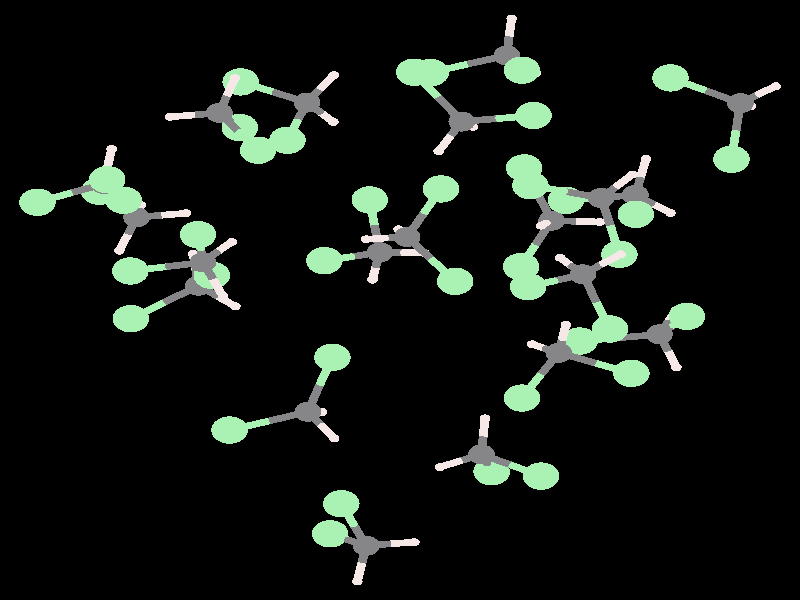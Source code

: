 #include "colors.inc"
#include "finish.inc"

global_settings {assumed_gamma 1 max_trace_level 6}
background {color White transmit 1.0}
camera {orthographic angle 0
  right -17.98*x up 17.99*y
  direction 50.00*z
  location <0,0,50.00> look_at <0,0,0>}


light_source {<  2.00,   3.00,  40.00> color White
  area_light <0.70, 0, 0>, <0, 0.70, 0>, 3, 3
  adaptive 1 jitter}
// no fog
#declare simple = finish {phong 0.7}
#declare pale = finish {ambient 0.5 diffuse 0.85 roughness 0.001 specular 0.200 }
#declare intermediate = finish {ambient 0.3 diffuse 0.6 specular 0.1 roughness 0.04}
#declare vmd = finish {ambient 0.0 diffuse 0.65 phong 0.1 phong_size 40.0 specular 0.5 }
#declare jmol = finish {ambient 0.2 diffuse 0.6 specular 1 roughness 0.001 metallic}
#declare ase2 = finish {ambient 0.05 brilliance 3 diffuse 0.6 metallic specular 0.7 roughness 0.04 reflection 0.15}
#declare ase3 = finish {ambient 0.15 brilliance 2 diffuse 0.6 metallic specular 1.0 roughness 0.001 reflection 0.0}
#declare glass = finish {ambient 0.05 diffuse 0.3 specular 1.0 roughness 0.001}
#declare glass2 = finish {ambient 0.01 diffuse 0.3 specular 1.0 reflection 0.25 roughness 0.001}
#declare Rcell = 0.050;
#declare Rbond = 0.100;

#macro atom(LOC, R, COL, TRANS, FIN)
  sphere{LOC, R texture{pigment{color COL transmit TRANS} finish{FIN}}}
#end
#macro constrain(LOC, R, COL, TRANS FIN)
union{torus{R, Rcell rotate 45*z texture{pigment{color COL transmit TRANS} finish{FIN}}}
     torus{R, Rcell rotate -45*z texture{pigment{color COL transmit TRANS} finish{FIN}}}
     translate LOC}
#end

// no cell vertices
atom(<  4.52,   3.06,  -8.12>, 0.30, rgb <0.24, 0.24, 0.25>, 0.0, jmol) // #0
atom(<  4.93,   1.37,  -7.82>, 0.41, rgb <0.40, 0.89, 0.45>, 0.0, jmol) // #1
atom(<  2.93,   3.43,  -7.36>, 0.41, rgb <0.40, 0.89, 0.45>, 0.0, jmol) // #2
atom(<  4.54,   3.22,  -9.19>, 0.12, rgb <0.91, 0.81, 0.79>, 0.0, jmol) // #3
atom(<  5.22,   3.76,  -7.59>, 0.12, rgb <0.91, 0.81, 0.79>, 0.0, jmol) // #4
atom(< -2.07,  -3.35, -12.20>, 0.30, rgb <0.24, 0.24, 0.25>, 0.0, jmol) // #5
atom(< -1.52,  -1.72, -11.45>, 0.41, rgb <0.40, 0.89, 0.45>, 0.0, jmol) // #6
atom(< -3.83,  -3.90, -11.99>, 0.41, rgb <0.40, 0.89, 0.45>, 0.0, jmol) // #7
atom(< -1.48,  -4.15, -11.71>, 0.12, rgb <0.91, 0.81, 0.79>, 0.0, jmol) // #8
atom(< -1.75,  -3.36, -13.26>, 0.12, rgb <0.91, 0.81, 0.79>, 0.0, jmol) // #9
atom(<  3.41,   2.38, -17.74>, 0.30, rgb <0.24, 0.24, 0.25>, 0.0, jmol) // #10
atom(<  2.79,   3.96, -18.17>, 0.41, rgb <0.40, 0.89, 0.45>, 0.0, jmol) // #11
atom(<  2.72,   1.00, -18.57>, 0.41, rgb <0.40, 0.89, 0.45>, 0.0, jmol) // #12
atom(<  3.17,   2.23, -16.67>, 0.12, rgb <0.91, 0.81, 0.79>, 0.0, jmol) // #13
atom(<  4.49,   2.34, -17.91>, 0.12, rgb <0.91, 0.81, 0.79>, 0.0, jmol) // #14
atom(< -6.66,   3.48, -15.68>, 0.30, rgb <0.24, 0.24, 0.25>, 0.0, jmol) // #15
atom(< -8.15,   2.93, -15.01>, 0.41, rgb <0.40, 0.89, 0.45>, 0.0, jmol) // #16
atom(< -6.76,   3.26, -17.43>, 0.41, rgb <0.40, 0.89, 0.45>, 0.0, jmol) // #17
atom(< -5.82,   2.84, -15.24>, 0.12, rgb <0.91, 0.81, 0.79>, 0.0, jmol) // #18
atom(< -6.48,   4.53, -15.40>, 0.12, rgb <0.91, 0.81, 0.79>, 0.0, jmol) // #19
atom(< -4.53,   0.43, -11.69>, 0.30, rgb <0.24, 0.24, 0.25>, 0.0, jmol) // #20
atom(< -4.23,   0.74,  -9.90>, 0.41, rgb <0.40, 0.89, 0.45>, 0.0, jmol) // #21
atom(< -6.05,  -0.56, -11.93>, 0.41, rgb <0.40, 0.89, 0.45>, 0.0, jmol) // #22
atom(< -3.70,  -0.19, -12.16>, 0.12, rgb <0.91, 0.81, 0.79>, 0.0, jmol) // #23
atom(< -4.65,   1.38, -12.22>, 0.12, rgb <0.91, 0.81, 0.79>, 0.0, jmol) // #24
atom(<  7.65,   5.90,  -6.62>, 0.30, rgb <0.24, 0.24, 0.25>, 0.0, jmol) // #25
atom(<  7.45,   4.22,  -6.10>, 0.41, rgb <0.40, 0.89, 0.45>, 0.0, jmol) // #26
atom(<  6.08,   6.66,  -6.45>, 0.41, rgb <0.40, 0.89, 0.45>, 0.0, jmol) // #27
atom(<  7.89,   5.81,  -7.71>, 0.12, rgb <0.91, 0.81, 0.79>, 0.0, jmol) // #28
atom(<  8.44,   6.41,  -6.04>, 0.12, rgb <0.91, 0.81, 0.79>, 0.0, jmol) // #29
atom(< -2.09,   5.92, -15.47>, 0.30, rgb <0.24, 0.24, 0.25>, 0.0, jmol) // #30
atom(< -3.58,   6.54, -16.26>, 0.41, rgb <0.40, 0.89, 0.45>, 0.0, jmol) // #31
atom(< -2.53,   4.79, -14.18>, 0.41, rgb <0.40, 0.89, 0.45>, 0.0, jmol) // #32
atom(< -1.49,   6.74, -15.07>, 0.12, rgb <0.91, 0.81, 0.79>, 0.0, jmol) // #33
atom(< -1.50,   5.34, -16.25>, 0.12, rgb <0.91, 0.81, 0.79>, 0.0, jmol) // #34
atom(< -5.92,   2.48,  -7.92>, 0.30, rgb <0.24, 0.24, 0.25>, 0.0, jmol) // #35
atom(< -6.21,   2.99,  -6.24>, 0.41, rgb <0.40, 0.89, 0.45>, 0.0, jmol) // #36
atom(< -6.58,   3.61,  -9.16>, 0.41, rgb <0.40, 0.89, 0.45>, 0.0, jmol) // #37
atom(< -6.31,   1.48,  -8.07>, 0.12, rgb <0.91, 0.81, 0.79>, 0.0, jmol) // #38
atom(< -4.81,   2.60,  -8.02>, 0.12, rgb <0.91, 0.81, 0.79>, 0.0, jmol) // #39
atom(<  5.83,  -1.03, -12.27>, 0.30, rgb <0.24, 0.24, 0.25>, 0.0, jmol) // #40
atom(<  4.04,  -1.23, -12.30>, 0.41, rgb <0.40, 0.89, 0.45>, 0.0, jmol) // #41
atom(<  6.45,  -0.49, -10.69>, 0.41, rgb <0.40, 0.89, 0.45>, 0.0, jmol) // #42
atom(<  6.20,  -0.31, -13.01>, 0.12, rgb <0.91, 0.81, 0.79>, 0.0, jmol) // #43
atom(<  6.21,  -2.02, -12.56>, 0.12, rgb <0.91, 0.81, 0.79>, 0.0, jmol) // #44
atom(< -4.43,   1.13,  -2.31>, 0.30, rgb <0.24, 0.24, 0.25>, 0.0, jmol) // #45
atom(< -6.06,   0.87,  -2.99>, 0.41, rgb <0.40, 0.89, 0.45>, 0.0, jmol) // #46
atom(< -4.54,   1.96,  -0.74>, 0.41, rgb <0.40, 0.89, 0.45>, 0.0, jmol) // #47
atom(< -3.78,   1.74,  -2.98>, 0.12, rgb <0.91, 0.81, 0.79>, 0.0, jmol) // #48
atom(< -3.98,   0.11,  -2.23>, 0.12, rgb <0.91, 0.81, 0.79>, 0.0, jmol) // #49
atom(< -0.76,  -7.37, -11.19>, 0.30, rgb <0.24, 0.24, 0.25>, 0.0, jmol) // #50
atom(< -1.32,  -6.11,  -9.97>, 0.41, rgb <0.40, 0.89, 0.45>, 0.0, jmol) // #51
atom(< -1.57,  -7.01, -12.71>, 0.41, rgb <0.40, 0.89, 0.45>, 0.0, jmol) // #52
atom(< -0.96,  -8.44, -10.91>, 0.12, rgb <0.91, 0.81, 0.79>, 0.0, jmol) // #53
atom(<  0.32,  -7.26, -11.43>, 0.12, rgb <0.91, 0.81, 0.79>, 0.0, jmol) // #54
atom(< -4.06,   5.61,  -4.61>, 0.30, rgb <0.24, 0.24, 0.25>, 0.0, jmol) // #55
atom(< -3.60,   5.17,  -6.27>, 0.41, rgb <0.40, 0.89, 0.45>, 0.0, jmol) // #56
atom(< -3.19,   4.49,  -3.55>, 0.41, rgb <0.40, 0.89, 0.45>, 0.0, jmol) // #57
atom(< -5.17,   5.49,  -4.56>, 0.12, rgb <0.91, 0.81, 0.79>, 0.0, jmol) // #58
atom(< -3.71,   6.65,  -4.41>, 0.12, rgb <0.91, 0.81, 0.79>, 0.0, jmol) // #59
atom(<  1.39,   5.35, -12.00>, 0.30, rgb <0.24, 0.24, 0.25>, 0.0, jmol) // #60
atom(<  3.00,   5.53, -11.15>, 0.41, rgb <0.40, 0.89, 0.45>, 0.0, jmol) // #61
atom(<  0.32,   6.83, -11.84>, 0.41, rgb <0.40, 0.89, 0.45>, 0.0, jmol) // #62
atom(<  0.87,   4.46, -11.64>, 0.12, rgb <0.91, 0.81, 0.79>, 0.0, jmol) // #63
atom(<  1.64,   5.19, -13.06>, 0.12, rgb <0.91, 0.81, 0.79>, 0.0, jmol) // #64
atom(<  3.57,  -1.58,  -5.18>, 0.30, rgb <0.24, 0.24, 0.25>, 0.0, jmol) // #65
atom(<  5.20,  -2.20,  -5.65>, 0.41, rgb <0.40, 0.89, 0.45>, 0.0, jmol) // #66
atom(<  2.74,  -2.94,  -4.30>, 0.41, rgb <0.40, 0.89, 0.45>, 0.0, jmol) // #67
atom(<  2.97,  -1.33,  -6.06>, 0.12, rgb <0.91, 0.81, 0.79>, 0.0, jmol) // #68
atom(<  3.73,  -0.74,  -4.43>, 0.12, rgb <0.91, 0.81, 0.79>, 0.0, jmol) // #69
atom(<  1.83,  -4.63,  -9.60>, 0.30, rgb <0.24, 0.24, 0.25>, 0.0, jmol) // #70
atom(<  2.06,  -5.15, -11.32>, 0.41, rgb <0.40, 0.89, 0.45>, 0.0, jmol) // #71
atom(<  3.17,  -5.28,  -8.65>, 0.41, rgb <0.40, 0.89, 0.45>, 0.0, jmol) // #72
atom(<  0.90,  -5.01,  -9.17>, 0.12, rgb <0.91, 0.81, 0.79>, 0.0, jmol) // #73
atom(<  1.91,  -3.55,  -9.58>, 0.12, rgb <0.91, 0.81, 0.79>, 0.0, jmol) // #74
atom(<  5.29,   3.15, -13.48>, 0.30, rgb <0.24, 0.24, 0.25>, 0.0, jmol) // #75
atom(<  5.30,   2.57, -11.78>, 0.41, rgb <0.40, 0.89, 0.45>, 0.0, jmol) // #76
atom(<  3.73,   2.99, -14.34>, 0.41, rgb <0.40, 0.89, 0.45>, 0.0, jmol) // #77
atom(<  6.08,   2.61, -14.02>, 0.12, rgb <0.91, 0.81, 0.79>, 0.0, jmol) // #78
atom(<  5.53,   4.23, -13.39>, 0.12, rgb <0.91, 0.81, 0.79>, 0.0, jmol) // #79
atom(<  4.11,   0.77,  -1.24>, 0.30, rgb <0.24, 0.24, 0.25>, 0.0, jmol) // #80
atom(<  2.88,   0.40,   0.00>, 0.41, rgb <0.40, 0.89, 0.45>, 0.0, jmol) // #81
atom(<  4.72,  -0.87,  -1.61>, 0.41, rgb <0.40, 0.89, 0.45>, 0.0, jmol) // #82
atom(<  4.96,   1.37,  -0.76>, 0.12, rgb <0.91, 0.81, 0.79>, 0.0, jmol) // #83
atom(<  3.60,   1.27,  -2.08>, 0.12, rgb <0.91, 0.81, 0.79>, 0.0, jmol) // #84
atom(< -0.45,   1.43,  -9.01>, 0.30, rgb <0.24, 0.24, 0.25>, 0.0, jmol) // #85
atom(< -0.68,   3.00,  -9.87>, 0.41, rgb <0.40, 0.89, 0.45>, 0.0, jmol) // #86
atom(< -1.70,   1.18,  -7.76>, 0.41, rgb <0.40, 0.89, 0.45>, 0.0, jmol) // #87
atom(<  0.55,   1.41,  -8.53>, 0.12, rgb <0.91, 0.81, 0.79>, 0.0, jmol) // #88
atom(< -0.62,   0.61,  -9.76>, 0.12, rgb <0.91, 0.81, 0.79>, 0.0, jmol) // #89
atom(<  0.16,   1.89,  -4.49>, 0.30, rgb <0.24, 0.24, 0.25>, 0.0, jmol) // #90
atom(<  0.92,   3.33,  -3.85>, 0.41, rgb <0.40, 0.89, 0.45>, 0.0, jmol) // #91
atom(<  1.24,   0.56,  -4.05>, 0.41, rgb <0.40, 0.89, 0.45>, 0.0, jmol) // #92
atom(< -0.03,   2.12,  -5.56>, 0.12, rgb <0.91, 0.81, 0.79>, 0.0, jmol) // #93
atom(< -0.76,   1.82,  -3.99>, 0.12, rgb <0.91, 0.81, 0.79>, 0.0, jmol) // #94
atom(<  2.40,   7.33,  -6.93>, 0.30, rgb <0.24, 0.24, 0.25>, 0.0, jmol) // #95
atom(<  2.74,   6.89,  -5.26>, 0.41, rgb <0.40, 0.89, 0.45>, 0.0, jmol) // #96
atom(<  0.69,   6.82,  -7.34>, 0.41, rgb <0.40, 0.89, 0.45>, 0.0, jmol) // #97
atom(<  3.05,   6.80,  -7.66>, 0.12, rgb <0.91, 0.81, 0.79>, 0.0, jmol) // #98
atom(<  2.51,   8.44,  -7.07>, 0.12, rgb <0.91, 0.81, 0.79>, 0.0, jmol) // #99
cylinder {<  4.52,   3.06,  -8.12>, <  4.53,   3.14,  -8.66>, Rbond texture{pigment {color rgb <0.24, 0.24, 0.25> transmit 0.0} finish{jmol}}}
cylinder {<  4.54,   3.22,  -9.19>, <  4.53,   3.14,  -8.66>, Rbond texture{pigment {color rgb <0.91, 0.81, 0.79> transmit 0.0} finish{jmol}}}
cylinder {<  4.52,   3.06,  -8.12>, <  3.73,   3.25,  -7.74>, Rbond texture{pigment {color rgb <0.24, 0.24, 0.25> transmit 0.0} finish{jmol}}}
cylinder {<  2.93,   3.43,  -7.36>, <  3.73,   3.25,  -7.74>, Rbond texture{pigment {color rgb <0.40, 0.89, 0.45> transmit 0.0} finish{jmol}}}
cylinder {<  4.52,   3.06,  -8.12>, <  4.87,   3.41,  -7.85>, Rbond texture{pigment {color rgb <0.24, 0.24, 0.25> transmit 0.0} finish{jmol}}}
cylinder {<  5.22,   3.76,  -7.59>, <  4.87,   3.41,  -7.85>, Rbond texture{pigment {color rgb <0.91, 0.81, 0.79> transmit 0.0} finish{jmol}}}
cylinder {<  4.52,   3.06,  -8.12>, <  4.73,   2.22,  -7.97>, Rbond texture{pigment {color rgb <0.24, 0.24, 0.25> transmit 0.0} finish{jmol}}}
cylinder {<  4.93,   1.37,  -7.82>, <  4.73,   2.22,  -7.97>, Rbond texture{pigment {color rgb <0.40, 0.89, 0.45> transmit 0.0} finish{jmol}}}
cylinder {< -2.07,  -3.35, -12.20>, < -1.91,  -3.35, -12.73>, Rbond texture{pigment {color rgb <0.24, 0.24, 0.25> transmit 0.0} finish{jmol}}}
cylinder {< -1.75,  -3.36, -13.26>, < -1.91,  -3.35, -12.73>, Rbond texture{pigment {color rgb <0.91, 0.81, 0.79> transmit 0.0} finish{jmol}}}
cylinder {< -2.07,  -3.35, -12.20>, < -2.95,  -3.63, -12.10>, Rbond texture{pigment {color rgb <0.24, 0.24, 0.25> transmit 0.0} finish{jmol}}}
cylinder {< -3.83,  -3.90, -11.99>, < -2.95,  -3.63, -12.10>, Rbond texture{pigment {color rgb <0.40, 0.89, 0.45> transmit 0.0} finish{jmol}}}
cylinder {< -2.07,  -3.35, -12.20>, < -1.78,  -3.75, -11.95>, Rbond texture{pigment {color rgb <0.24, 0.24, 0.25> transmit 0.0} finish{jmol}}}
cylinder {< -1.48,  -4.15, -11.71>, < -1.78,  -3.75, -11.95>, Rbond texture{pigment {color rgb <0.91, 0.81, 0.79> transmit 0.0} finish{jmol}}}
cylinder {< -2.07,  -3.35, -12.20>, < -1.80,  -2.53, -11.82>, Rbond texture{pigment {color rgb <0.24, 0.24, 0.25> transmit 0.0} finish{jmol}}}
cylinder {< -1.52,  -1.72, -11.45>, < -1.80,  -2.53, -11.82>, Rbond texture{pigment {color rgb <0.40, 0.89, 0.45> transmit 0.0} finish{jmol}}}
cylinder {<  3.41,   2.38, -17.74>, <  3.10,   3.17, -17.95>, Rbond texture{pigment {color rgb <0.24, 0.24, 0.25> transmit 0.0} finish{jmol}}}
cylinder {<  2.79,   3.96, -18.17>, <  3.10,   3.17, -17.95>, Rbond texture{pigment {color rgb <0.40, 0.89, 0.45> transmit 0.0} finish{jmol}}}
cylinder {<  3.41,   2.38, -17.74>, <  3.29,   2.31, -17.20>, Rbond texture{pigment {color rgb <0.24, 0.24, 0.25> transmit 0.0} finish{jmol}}}
cylinder {<  3.17,   2.23, -16.67>, <  3.29,   2.31, -17.20>, Rbond texture{pigment {color rgb <0.91, 0.81, 0.79> transmit 0.0} finish{jmol}}}
cylinder {<  3.41,   2.38, -17.74>, <  3.95,   2.36, -17.82>, Rbond texture{pigment {color rgb <0.24, 0.24, 0.25> transmit 0.0} finish{jmol}}}
cylinder {<  4.49,   2.34, -17.91>, <  3.95,   2.36, -17.82>, Rbond texture{pigment {color rgb <0.91, 0.81, 0.79> transmit 0.0} finish{jmol}}}
cylinder {<  3.41,   2.38, -17.74>, <  3.06,   1.69, -18.15>, Rbond texture{pigment {color rgb <0.24, 0.24, 0.25> transmit 0.0} finish{jmol}}}
cylinder {<  2.72,   1.00, -18.57>, <  3.06,   1.69, -18.15>, Rbond texture{pigment {color rgb <0.40, 0.89, 0.45> transmit 0.0} finish{jmol}}}
cylinder {< -6.66,   3.48, -15.68>, < -6.24,   3.16, -15.46>, Rbond texture{pigment {color rgb <0.24, 0.24, 0.25> transmit 0.0} finish{jmol}}}
cylinder {< -5.82,   2.84, -15.24>, < -6.24,   3.16, -15.46>, Rbond texture{pigment {color rgb <0.91, 0.81, 0.79> transmit 0.0} finish{jmol}}}
cylinder {< -6.66,   3.48, -15.68>, < -7.40,   3.21, -15.35>, Rbond texture{pigment {color rgb <0.24, 0.24, 0.25> transmit 0.0} finish{jmol}}}
cylinder {< -8.15,   2.93, -15.01>, < -7.40,   3.21, -15.35>, Rbond texture{pigment {color rgb <0.40, 0.89, 0.45> transmit 0.0} finish{jmol}}}
cylinder {< -6.66,   3.48, -15.68>, < -6.57,   4.01, -15.54>, Rbond texture{pigment {color rgb <0.24, 0.24, 0.25> transmit 0.0} finish{jmol}}}
cylinder {< -6.48,   4.53, -15.40>, < -6.57,   4.01, -15.54>, Rbond texture{pigment {color rgb <0.91, 0.81, 0.79> transmit 0.0} finish{jmol}}}
cylinder {< -6.66,   3.48, -15.68>, < -6.71,   3.37, -16.56>, Rbond texture{pigment {color rgb <0.24, 0.24, 0.25> transmit 0.0} finish{jmol}}}
cylinder {< -6.76,   3.26, -17.43>, < -6.71,   3.37, -16.56>, Rbond texture{pigment {color rgb <0.40, 0.89, 0.45> transmit 0.0} finish{jmol}}}
cylinder {< -4.53,   0.43, -11.69>, < -4.59,   0.90, -11.95>, Rbond texture{pigment {color rgb <0.24, 0.24, 0.25> transmit 0.0} finish{jmol}}}
cylinder {< -4.65,   1.38, -12.22>, < -4.59,   0.90, -11.95>, Rbond texture{pigment {color rgb <0.91, 0.81, 0.79> transmit 0.0} finish{jmol}}}
cylinder {< -4.53,   0.43, -11.69>, < -4.38,   0.58, -10.79>, Rbond texture{pigment {color rgb <0.24, 0.24, 0.25> transmit 0.0} finish{jmol}}}
cylinder {< -4.23,   0.74,  -9.90>, < -4.38,   0.58, -10.79>, Rbond texture{pigment {color rgb <0.40, 0.89, 0.45> transmit 0.0} finish{jmol}}}
cylinder {< -4.53,   0.43, -11.69>, < -4.11,   0.12, -11.92>, Rbond texture{pigment {color rgb <0.24, 0.24, 0.25> transmit 0.0} finish{jmol}}}
cylinder {< -3.70,  -0.19, -12.16>, < -4.11,   0.12, -11.92>, Rbond texture{pigment {color rgb <0.91, 0.81, 0.79> transmit 0.0} finish{jmol}}}
cylinder {< -4.53,   0.43, -11.69>, < -5.29,  -0.07, -11.81>, Rbond texture{pigment {color rgb <0.24, 0.24, 0.25> transmit 0.0} finish{jmol}}}
cylinder {< -6.05,  -0.56, -11.93>, < -5.29,  -0.07, -11.81>, Rbond texture{pigment {color rgb <0.40, 0.89, 0.45> transmit 0.0} finish{jmol}}}
cylinder {<  7.65,   5.90,  -6.62>, <  8.04,   6.16,  -6.33>, Rbond texture{pigment {color rgb <0.24, 0.24, 0.25> transmit 0.0} finish{jmol}}}
cylinder {<  8.44,   6.41,  -6.04>, <  8.04,   6.16,  -6.33>, Rbond texture{pigment {color rgb <0.91, 0.81, 0.79> transmit 0.0} finish{jmol}}}
cylinder {<  7.65,   5.90,  -6.62>, <  7.77,   5.86,  -7.17>, Rbond texture{pigment {color rgb <0.24, 0.24, 0.25> transmit 0.0} finish{jmol}}}
cylinder {<  7.89,   5.81,  -7.71>, <  7.77,   5.86,  -7.17>, Rbond texture{pigment {color rgb <0.91, 0.81, 0.79> transmit 0.0} finish{jmol}}}
cylinder {<  7.65,   5.90,  -6.62>, <  6.87,   6.28,  -6.53>, Rbond texture{pigment {color rgb <0.24, 0.24, 0.25> transmit 0.0} finish{jmol}}}
cylinder {<  6.08,   6.66,  -6.45>, <  6.87,   6.28,  -6.53>, Rbond texture{pigment {color rgb <0.40, 0.89, 0.45> transmit 0.0} finish{jmol}}}
cylinder {<  7.65,   5.90,  -6.62>, <  7.55,   5.06,  -6.36>, Rbond texture{pigment {color rgb <0.24, 0.24, 0.25> transmit 0.0} finish{jmol}}}
cylinder {<  7.45,   4.22,  -6.10>, <  7.55,   5.06,  -6.36>, Rbond texture{pigment {color rgb <0.40, 0.89, 0.45> transmit 0.0} finish{jmol}}}
cylinder {< -2.09,   5.92, -15.47>, < -1.79,   6.33, -15.27>, Rbond texture{pigment {color rgb <0.24, 0.24, 0.25> transmit 0.0} finish{jmol}}}
cylinder {< -1.49,   6.74, -15.07>, < -1.79,   6.33, -15.27>, Rbond texture{pigment {color rgb <0.91, 0.81, 0.79> transmit 0.0} finish{jmol}}}
cylinder {< -2.09,   5.92, -15.47>, < -1.79,   5.63, -15.86>, Rbond texture{pigment {color rgb <0.24, 0.24, 0.25> transmit 0.0} finish{jmol}}}
cylinder {< -1.50,   5.34, -16.25>, < -1.79,   5.63, -15.86>, Rbond texture{pigment {color rgb <0.91, 0.81, 0.79> transmit 0.0} finish{jmol}}}
cylinder {< -2.09,   5.92, -15.47>, < -2.31,   5.36, -14.82>, Rbond texture{pigment {color rgb <0.24, 0.24, 0.25> transmit 0.0} finish{jmol}}}
cylinder {< -2.53,   4.79, -14.18>, < -2.31,   5.36, -14.82>, Rbond texture{pigment {color rgb <0.40, 0.89, 0.45> transmit 0.0} finish{jmol}}}
cylinder {< -2.09,   5.92, -15.47>, < -2.83,   6.23, -15.86>, Rbond texture{pigment {color rgb <0.24, 0.24, 0.25> transmit 0.0} finish{jmol}}}
cylinder {< -3.58,   6.54, -16.26>, < -2.83,   6.23, -15.86>, Rbond texture{pigment {color rgb <0.40, 0.89, 0.45> transmit 0.0} finish{jmol}}}
cylinder {< -5.92,   2.48,  -7.92>, < -6.25,   3.05,  -8.54>, Rbond texture{pigment {color rgb <0.24, 0.24, 0.25> transmit 0.0} finish{jmol}}}
cylinder {< -6.58,   3.61,  -9.16>, < -6.25,   3.05,  -8.54>, Rbond texture{pigment {color rgb <0.40, 0.89, 0.45> transmit 0.0} finish{jmol}}}
cylinder {< -5.92,   2.48,  -7.92>, < -6.06,   2.74,  -7.08>, Rbond texture{pigment {color rgb <0.24, 0.24, 0.25> transmit 0.0} finish{jmol}}}
cylinder {< -6.21,   2.99,  -6.24>, < -6.06,   2.74,  -7.08>, Rbond texture{pigment {color rgb <0.40, 0.89, 0.45> transmit 0.0} finish{jmol}}}
cylinder {< -5.92,   2.48,  -7.92>, < -5.37,   2.54,  -7.97>, Rbond texture{pigment {color rgb <0.24, 0.24, 0.25> transmit 0.0} finish{jmol}}}
cylinder {< -4.81,   2.60,  -8.02>, < -5.37,   2.54,  -7.97>, Rbond texture{pigment {color rgb <0.91, 0.81, 0.79> transmit 0.0} finish{jmol}}}
cylinder {< -5.92,   2.48,  -7.92>, < -6.11,   1.98,  -8.00>, Rbond texture{pigment {color rgb <0.24, 0.24, 0.25> transmit 0.0} finish{jmol}}}
cylinder {< -6.31,   1.48,  -8.07>, < -6.11,   1.98,  -8.00>, Rbond texture{pigment {color rgb <0.91, 0.81, 0.79> transmit 0.0} finish{jmol}}}
cylinder {<  5.83,  -1.03, -12.27>, <  6.02,  -0.67, -12.64>, Rbond texture{pigment {color rgb <0.24, 0.24, 0.25> transmit 0.0} finish{jmol}}}
cylinder {<  6.20,  -0.31, -13.01>, <  6.02,  -0.67, -12.64>, Rbond texture{pigment {color rgb <0.91, 0.81, 0.79> transmit 0.0} finish{jmol}}}
cylinder {<  5.83,  -1.03, -12.27>, <  6.14,  -0.76, -11.48>, Rbond texture{pigment {color rgb <0.24, 0.24, 0.25> transmit 0.0} finish{jmol}}}
cylinder {<  6.45,  -0.49, -10.69>, <  6.14,  -0.76, -11.48>, Rbond texture{pigment {color rgb <0.40, 0.89, 0.45> transmit 0.0} finish{jmol}}}
cylinder {<  5.83,  -1.03, -12.27>, <  4.94,  -1.13, -12.29>, Rbond texture{pigment {color rgb <0.24, 0.24, 0.25> transmit 0.0} finish{jmol}}}
cylinder {<  4.04,  -1.23, -12.30>, <  4.94,  -1.13, -12.29>, Rbond texture{pigment {color rgb <0.40, 0.89, 0.45> transmit 0.0} finish{jmol}}}
cylinder {<  5.83,  -1.03, -12.27>, <  6.02,  -1.52, -12.42>, Rbond texture{pigment {color rgb <0.24, 0.24, 0.25> transmit 0.0} finish{jmol}}}
cylinder {<  6.21,  -2.02, -12.56>, <  6.02,  -1.52, -12.42>, Rbond texture{pigment {color rgb <0.91, 0.81, 0.79> transmit 0.0} finish{jmol}}}
cylinder {< -4.43,   1.13,  -2.31>, < -4.48,   1.55,  -1.53>, Rbond texture{pigment {color rgb <0.24, 0.24, 0.25> transmit 0.0} finish{jmol}}}
cylinder {< -4.54,   1.96,  -0.74>, < -4.48,   1.55,  -1.53>, Rbond texture{pigment {color rgb <0.40, 0.89, 0.45> transmit 0.0} finish{jmol}}}
cylinder {< -4.43,   1.13,  -2.31>, < -4.11,   1.44,  -2.64>, Rbond texture{pigment {color rgb <0.24, 0.24, 0.25> transmit 0.0} finish{jmol}}}
cylinder {< -3.78,   1.74,  -2.98>, < -4.11,   1.44,  -2.64>, Rbond texture{pigment {color rgb <0.91, 0.81, 0.79> transmit 0.0} finish{jmol}}}
cylinder {< -4.43,   1.13,  -2.31>, < -5.24,   1.00,  -2.65>, Rbond texture{pigment {color rgb <0.24, 0.24, 0.25> transmit 0.0} finish{jmol}}}
cylinder {< -6.06,   0.87,  -2.99>, < -5.24,   1.00,  -2.65>, Rbond texture{pigment {color rgb <0.40, 0.89, 0.45> transmit 0.0} finish{jmol}}}
cylinder {< -4.43,   1.13,  -2.31>, < -4.20,   0.62,  -2.27>, Rbond texture{pigment {color rgb <0.24, 0.24, 0.25> transmit 0.0} finish{jmol}}}
cylinder {< -3.98,   0.11,  -2.23>, < -4.20,   0.62,  -2.27>, Rbond texture{pigment {color rgb <0.91, 0.81, 0.79> transmit 0.0} finish{jmol}}}
cylinder {< -0.76,  -7.37, -11.19>, < -1.04,  -6.74, -10.58>, Rbond texture{pigment {color rgb <0.24, 0.24, 0.25> transmit 0.0} finish{jmol}}}
cylinder {< -1.32,  -6.11,  -9.97>, < -1.04,  -6.74, -10.58>, Rbond texture{pigment {color rgb <0.40, 0.89, 0.45> transmit 0.0} finish{jmol}}}
cylinder {< -0.76,  -7.37, -11.19>, < -1.17,  -7.19, -11.95>, Rbond texture{pigment {color rgb <0.24, 0.24, 0.25> transmit 0.0} finish{jmol}}}
cylinder {< -1.57,  -7.01, -12.71>, < -1.17,  -7.19, -11.95>, Rbond texture{pigment {color rgb <0.40, 0.89, 0.45> transmit 0.0} finish{jmol}}}
cylinder {< -0.76,  -7.37, -11.19>, < -0.86,  -7.90, -11.05>, Rbond texture{pigment {color rgb <0.24, 0.24, 0.25> transmit 0.0} finish{jmol}}}
cylinder {< -0.96,  -8.44, -10.91>, < -0.86,  -7.90, -11.05>, Rbond texture{pigment {color rgb <0.91, 0.81, 0.79> transmit 0.0} finish{jmol}}}
cylinder {< -0.76,  -7.37, -11.19>, < -0.22,  -7.31, -11.31>, Rbond texture{pigment {color rgb <0.24, 0.24, 0.25> transmit 0.0} finish{jmol}}}
cylinder {<  0.32,  -7.26, -11.43>, < -0.22,  -7.31, -11.31>, Rbond texture{pigment {color rgb <0.91, 0.81, 0.79> transmit 0.0} finish{jmol}}}
cylinder {< -4.06,   5.61,  -4.61>, < -3.62,   5.05,  -4.08>, Rbond texture{pigment {color rgb <0.24, 0.24, 0.25> transmit 0.0} finish{jmol}}}
cylinder {< -3.19,   4.49,  -3.55>, < -3.62,   5.05,  -4.08>, Rbond texture{pigment {color rgb <0.40, 0.89, 0.45> transmit 0.0} finish{jmol}}}
cylinder {< -4.06,   5.61,  -4.61>, < -3.83,   5.39,  -5.44>, Rbond texture{pigment {color rgb <0.24, 0.24, 0.25> transmit 0.0} finish{jmol}}}
cylinder {< -3.60,   5.17,  -6.27>, < -3.83,   5.39,  -5.44>, Rbond texture{pigment {color rgb <0.40, 0.89, 0.45> transmit 0.0} finish{jmol}}}
cylinder {< -4.06,   5.61,  -4.61>, < -4.61,   5.55,  -4.58>, Rbond texture{pigment {color rgb <0.24, 0.24, 0.25> transmit 0.0} finish{jmol}}}
cylinder {< -5.17,   5.49,  -4.56>, < -4.61,   5.55,  -4.58>, Rbond texture{pigment {color rgb <0.91, 0.81, 0.79> transmit 0.0} finish{jmol}}}
cylinder {< -4.06,   5.61,  -4.61>, < -3.89,   6.13,  -4.51>, Rbond texture{pigment {color rgb <0.24, 0.24, 0.25> transmit 0.0} finish{jmol}}}
cylinder {< -3.71,   6.65,  -4.41>, < -3.89,   6.13,  -4.51>, Rbond texture{pigment {color rgb <0.91, 0.81, 0.79> transmit 0.0} finish{jmol}}}
cylinder {<  1.39,   5.35, -12.00>, <  0.85,   6.09, -11.92>, Rbond texture{pigment {color rgb <0.24, 0.24, 0.25> transmit 0.0} finish{jmol}}}
cylinder {<  0.32,   6.83, -11.84>, <  0.85,   6.09, -11.92>, Rbond texture{pigment {color rgb <0.40, 0.89, 0.45> transmit 0.0} finish{jmol}}}
cylinder {<  1.39,   5.35, -12.00>, <  1.13,   4.91, -11.82>, Rbond texture{pigment {color rgb <0.24, 0.24, 0.25> transmit 0.0} finish{jmol}}}
cylinder {<  0.87,   4.46, -11.64>, <  1.13,   4.91, -11.82>, Rbond texture{pigment {color rgb <0.91, 0.81, 0.79> transmit 0.0} finish{jmol}}}
cylinder {<  1.39,   5.35, -12.00>, <  1.51,   5.27, -12.53>, Rbond texture{pigment {color rgb <0.24, 0.24, 0.25> transmit 0.0} finish{jmol}}}
cylinder {<  1.64,   5.19, -13.06>, <  1.51,   5.27, -12.53>, Rbond texture{pigment {color rgb <0.91, 0.81, 0.79> transmit 0.0} finish{jmol}}}
cylinder {<  1.39,   5.35, -12.00>, <  2.19,   5.44, -11.58>, Rbond texture{pigment {color rgb <0.24, 0.24, 0.25> transmit 0.0} finish{jmol}}}
cylinder {<  3.00,   5.53, -11.15>, <  2.19,   5.44, -11.58>, Rbond texture{pigment {color rgb <0.40, 0.89, 0.45> transmit 0.0} finish{jmol}}}
cylinder {<  3.57,  -1.58,  -5.18>, <  4.38,  -1.89,  -5.42>, Rbond texture{pigment {color rgb <0.24, 0.24, 0.25> transmit 0.0} finish{jmol}}}
cylinder {<  5.20,  -2.20,  -5.65>, <  4.38,  -1.89,  -5.42>, Rbond texture{pigment {color rgb <0.40, 0.89, 0.45> transmit 0.0} finish{jmol}}}
cylinder {<  3.57,  -1.58,  -5.18>, <  3.15,  -2.26,  -4.74>, Rbond texture{pigment {color rgb <0.24, 0.24, 0.25> transmit 0.0} finish{jmol}}}
cylinder {<  2.74,  -2.94,  -4.30>, <  3.15,  -2.26,  -4.74>, Rbond texture{pigment {color rgb <0.40, 0.89, 0.45> transmit 0.0} finish{jmol}}}
cylinder {<  3.57,  -1.58,  -5.18>, <  3.27,  -1.46,  -5.62>, Rbond texture{pigment {color rgb <0.24, 0.24, 0.25> transmit 0.0} finish{jmol}}}
cylinder {<  2.97,  -1.33,  -6.06>, <  3.27,  -1.46,  -5.62>, Rbond texture{pigment {color rgb <0.91, 0.81, 0.79> transmit 0.0} finish{jmol}}}
cylinder {<  3.57,  -1.58,  -5.18>, <  3.65,  -1.16,  -4.81>, Rbond texture{pigment {color rgb <0.24, 0.24, 0.25> transmit 0.0} finish{jmol}}}
cylinder {<  3.73,  -0.74,  -4.43>, <  3.65,  -1.16,  -4.81>, Rbond texture{pigment {color rgb <0.91, 0.81, 0.79> transmit 0.0} finish{jmol}}}
cylinder {<  1.83,  -4.63,  -9.60>, <  1.87,  -4.09,  -9.59>, Rbond texture{pigment {color rgb <0.24, 0.24, 0.25> transmit 0.0} finish{jmol}}}
cylinder {<  1.91,  -3.55,  -9.58>, <  1.87,  -4.09,  -9.59>, Rbond texture{pigment {color rgb <0.91, 0.81, 0.79> transmit 0.0} finish{jmol}}}
cylinder {<  1.83,  -4.63,  -9.60>, <  1.95,  -4.89, -10.46>, Rbond texture{pigment {color rgb <0.24, 0.24, 0.25> transmit 0.0} finish{jmol}}}
cylinder {<  2.06,  -5.15, -11.32>, <  1.95,  -4.89, -10.46>, Rbond texture{pigment {color rgb <0.40, 0.89, 0.45> transmit 0.0} finish{jmol}}}
cylinder {<  1.83,  -4.63,  -9.60>, <  1.36,  -4.82,  -9.39>, Rbond texture{pigment {color rgb <0.24, 0.24, 0.25> transmit 0.0} finish{jmol}}}
cylinder {<  0.90,  -5.01,  -9.17>, <  1.36,  -4.82,  -9.39>, Rbond texture{pigment {color rgb <0.91, 0.81, 0.79> transmit 0.0} finish{jmol}}}
cylinder {<  1.83,  -4.63,  -9.60>, <  2.50,  -4.95,  -9.13>, Rbond texture{pigment {color rgb <0.24, 0.24, 0.25> transmit 0.0} finish{jmol}}}
cylinder {<  3.17,  -5.28,  -8.65>, <  2.50,  -4.95,  -9.13>, Rbond texture{pigment {color rgb <0.40, 0.89, 0.45> transmit 0.0} finish{jmol}}}
cylinder {<  5.29,   3.15, -13.48>, <  4.51,   3.07, -13.91>, Rbond texture{pigment {color rgb <0.24, 0.24, 0.25> transmit 0.0} finish{jmol}}}
cylinder {<  3.73,   2.99, -14.34>, <  4.51,   3.07, -13.91>, Rbond texture{pigment {color rgb <0.40, 0.89, 0.45> transmit 0.0} finish{jmol}}}
cylinder {<  5.29,   3.15, -13.48>, <  5.68,   2.88, -13.75>, Rbond texture{pigment {color rgb <0.24, 0.24, 0.25> transmit 0.0} finish{jmol}}}
cylinder {<  6.08,   2.61, -14.02>, <  5.68,   2.88, -13.75>, Rbond texture{pigment {color rgb <0.91, 0.81, 0.79> transmit 0.0} finish{jmol}}}
cylinder {<  5.29,   3.15, -13.48>, <  5.41,   3.69, -13.44>, Rbond texture{pigment {color rgb <0.24, 0.24, 0.25> transmit 0.0} finish{jmol}}}
cylinder {<  5.53,   4.23, -13.39>, <  5.41,   3.69, -13.44>, Rbond texture{pigment {color rgb <0.91, 0.81, 0.79> transmit 0.0} finish{jmol}}}
cylinder {<  5.29,   3.15, -13.48>, <  5.29,   2.86, -12.63>, Rbond texture{pigment {color rgb <0.24, 0.24, 0.25> transmit 0.0} finish{jmol}}}
cylinder {<  5.30,   2.57, -11.78>, <  5.29,   2.86, -12.63>, Rbond texture{pigment {color rgb <0.40, 0.89, 0.45> transmit 0.0} finish{jmol}}}
cylinder {<  4.11,   0.77,  -1.24>, <  4.53,   1.07,  -1.00>, Rbond texture{pigment {color rgb <0.24, 0.24, 0.25> transmit 0.0} finish{jmol}}}
cylinder {<  4.96,   1.37,  -0.76>, <  4.53,   1.07,  -1.00>, Rbond texture{pigment {color rgb <0.91, 0.81, 0.79> transmit 0.0} finish{jmol}}}
cylinder {<  4.11,   0.77,  -1.24>, <  3.85,   1.02,  -1.66>, Rbond texture{pigment {color rgb <0.24, 0.24, 0.25> transmit 0.0} finish{jmol}}}
cylinder {<  3.60,   1.27,  -2.08>, <  3.85,   1.02,  -1.66>, Rbond texture{pigment {color rgb <0.91, 0.81, 0.79> transmit 0.0} finish{jmol}}}
cylinder {<  4.11,   0.77,  -1.24>, <  4.41,  -0.05,  -1.42>, Rbond texture{pigment {color rgb <0.24, 0.24, 0.25> transmit 0.0} finish{jmol}}}
cylinder {<  4.72,  -0.87,  -1.61>, <  4.41,  -0.05,  -1.42>, Rbond texture{pigment {color rgb <0.40, 0.89, 0.45> transmit 0.0} finish{jmol}}}
cylinder {<  4.11,   0.77,  -1.24>, <  3.49,   0.58,  -0.62>, Rbond texture{pigment {color rgb <0.24, 0.24, 0.25> transmit 0.0} finish{jmol}}}
cylinder {<  2.88,   0.40,   0.00>, <  3.49,   0.58,  -0.62>, Rbond texture{pigment {color rgb <0.40, 0.89, 0.45> transmit 0.0} finish{jmol}}}
cylinder {< -0.45,   1.43,  -9.01>, < -0.57,   2.21,  -9.44>, Rbond texture{pigment {color rgb <0.24, 0.24, 0.25> transmit 0.0} finish{jmol}}}
cylinder {< -0.68,   3.00,  -9.87>, < -0.57,   2.21,  -9.44>, Rbond texture{pigment {color rgb <0.40, 0.89, 0.45> transmit 0.0} finish{jmol}}}
cylinder {< -0.45,   1.43,  -9.01>, < -0.54,   1.02,  -9.38>, Rbond texture{pigment {color rgb <0.24, 0.24, 0.25> transmit 0.0} finish{jmol}}}
cylinder {< -0.62,   0.61,  -9.76>, < -0.54,   1.02,  -9.38>, Rbond texture{pigment {color rgb <0.91, 0.81, 0.79> transmit 0.0} finish{jmol}}}
cylinder {< -0.45,   1.43,  -9.01>, < -1.08,   1.30,  -8.39>, Rbond texture{pigment {color rgb <0.24, 0.24, 0.25> transmit 0.0} finish{jmol}}}
cylinder {< -1.70,   1.18,  -7.76>, < -1.08,   1.30,  -8.39>, Rbond texture{pigment {color rgb <0.40, 0.89, 0.45> transmit 0.0} finish{jmol}}}
cylinder {< -0.45,   1.43,  -9.01>, <  0.05,   1.42,  -8.77>, Rbond texture{pigment {color rgb <0.24, 0.24, 0.25> transmit 0.0} finish{jmol}}}
cylinder {<  0.55,   1.41,  -8.53>, <  0.05,   1.42,  -8.77>, Rbond texture{pigment {color rgb <0.91, 0.81, 0.79> transmit 0.0} finish{jmol}}}
cylinder {<  0.16,   1.89,  -4.49>, <  0.54,   2.61,  -4.17>, Rbond texture{pigment {color rgb <0.24, 0.24, 0.25> transmit 0.0} finish{jmol}}}
cylinder {<  0.92,   3.33,  -3.85>, <  0.54,   2.61,  -4.17>, Rbond texture{pigment {color rgb <0.40, 0.89, 0.45> transmit 0.0} finish{jmol}}}
cylinder {<  0.16,   1.89,  -4.49>, <  0.07,   2.01,  -5.03>, Rbond texture{pigment {color rgb <0.24, 0.24, 0.25> transmit 0.0} finish{jmol}}}
cylinder {< -0.03,   2.12,  -5.56>, <  0.07,   2.01,  -5.03>, Rbond texture{pigment {color rgb <0.91, 0.81, 0.79> transmit 0.0} finish{jmol}}}
cylinder {<  0.16,   1.89,  -4.49>, < -0.30,   1.86,  -4.24>, Rbond texture{pigment {color rgb <0.24, 0.24, 0.25> transmit 0.0} finish{jmol}}}
cylinder {< -0.76,   1.82,  -3.99>, < -0.30,   1.86,  -4.24>, Rbond texture{pigment {color rgb <0.91, 0.81, 0.79> transmit 0.0} finish{jmol}}}
cylinder {<  0.16,   1.89,  -4.49>, <  0.70,   1.23,  -4.27>, Rbond texture{pigment {color rgb <0.24, 0.24, 0.25> transmit 0.0} finish{jmol}}}
cylinder {<  1.24,   0.56,  -4.05>, <  0.70,   1.23,  -4.27>, Rbond texture{pigment {color rgb <0.40, 0.89, 0.45> transmit 0.0} finish{jmol}}}
cylinder {<  2.40,   7.33,  -6.93>, <  1.54,   7.08,  -7.14>, Rbond texture{pigment {color rgb <0.24, 0.24, 0.25> transmit 0.0} finish{jmol}}}
cylinder {<  0.69,   6.82,  -7.34>, <  1.54,   7.08,  -7.14>, Rbond texture{pigment {color rgb <0.40, 0.89, 0.45> transmit 0.0} finish{jmol}}}
cylinder {<  2.40,   7.33,  -6.93>, <  2.45,   7.89,  -7.00>, Rbond texture{pigment {color rgb <0.24, 0.24, 0.25> transmit 0.0} finish{jmol}}}
cylinder {<  2.51,   8.44,  -7.07>, <  2.45,   7.89,  -7.00>, Rbond texture{pigment {color rgb <0.91, 0.81, 0.79> transmit 0.0} finish{jmol}}}
cylinder {<  2.40,   7.33,  -6.93>, <  2.73,   7.07,  -7.30>, Rbond texture{pigment {color rgb <0.24, 0.24, 0.25> transmit 0.0} finish{jmol}}}
cylinder {<  3.05,   6.80,  -7.66>, <  2.73,   7.07,  -7.30>, Rbond texture{pigment {color rgb <0.91, 0.81, 0.79> transmit 0.0} finish{jmol}}}
cylinder {<  2.40,   7.33,  -6.93>, <  2.57,   7.11,  -6.09>, Rbond texture{pigment {color rgb <0.24, 0.24, 0.25> transmit 0.0} finish{jmol}}}
cylinder {<  2.74,   6.89,  -5.26>, <  2.57,   7.11,  -6.09>, Rbond texture{pigment {color rgb <0.40, 0.89, 0.45> transmit 0.0} finish{jmol}}}
// no constraints
